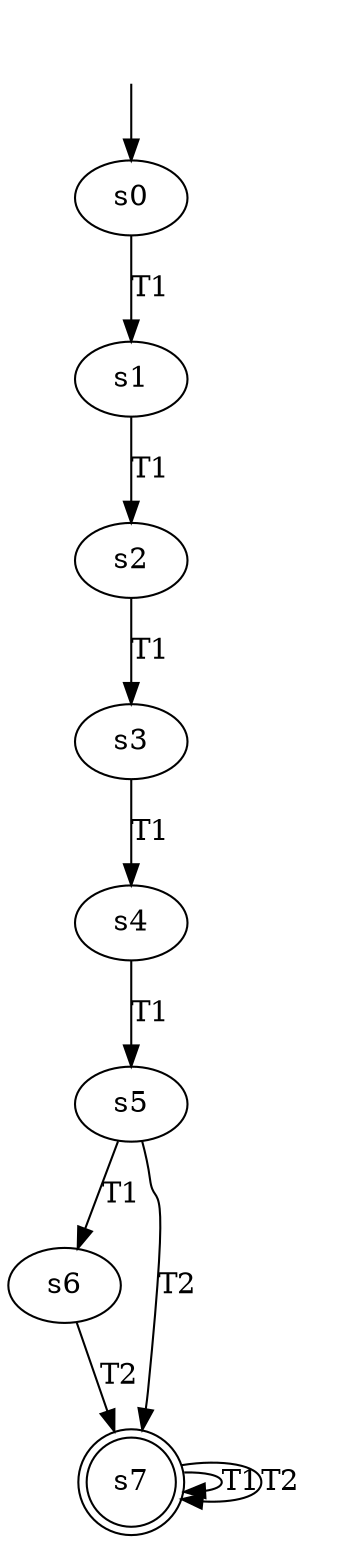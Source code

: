 digraph B {
s0 [label="s0"];
s1 [label="s1"];
s2 [label="s2"];
s3 [label="s3"];
s4 [label="s4"];
s5 [label="s5"];
s6 [label="s6"];
s7 [label="s7", shape=doublecircle];
s0 -> s1  [label="T1"];
s1 -> s2  [label="T1"];
s2 -> s3  [label="T1"];
s3 -> s4  [label="T1"];
s4 -> s5  [label="T1"];
s5 -> s6  [label="T1"];
s5 -> s7  [label="T2"];
s6 -> s7  [label="T2"];
s7 -> s7  [label="T1"];
s7 -> s7  [label="T2"];
__start0 [label="", shape=none];
__start0 -> s0  [label=""];
}

